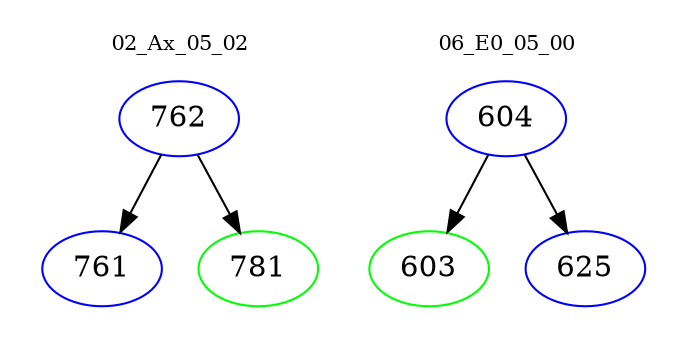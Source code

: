digraph{
subgraph cluster_0 {
color = white
label = "02_Ax_05_02";
fontsize=10;
T0_762 [label="762", color="blue"]
T0_762 -> T0_761 [color="black"]
T0_761 [label="761", color="blue"]
T0_762 -> T0_781 [color="black"]
T0_781 [label="781", color="green"]
}
subgraph cluster_1 {
color = white
label = "06_E0_05_00";
fontsize=10;
T1_604 [label="604", color="blue"]
T1_604 -> T1_603 [color="black"]
T1_603 [label="603", color="green"]
T1_604 -> T1_625 [color="black"]
T1_625 [label="625", color="blue"]
}
}
